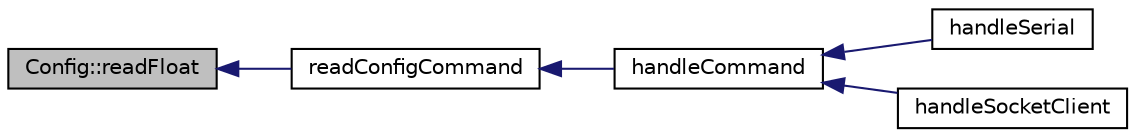 digraph "Config::readFloat"
{
  edge [fontname="Helvetica",fontsize="10",labelfontname="Helvetica",labelfontsize="10"];
  node [fontname="Helvetica",fontsize="10",shape=record];
  rankdir="LR";
  Node30 [label="Config::readFloat",height=0.2,width=0.4,color="black", fillcolor="grey75", style="filled", fontcolor="black"];
  Node30 -> Node31 [dir="back",color="midnightblue",fontsize="10",style="solid",fontname="Helvetica"];
  Node31 [label="readConfigCommand",height=0.2,width=0.4,color="black", fillcolor="white", style="filled",URL="$handle_controls_8cpp.html#a5f7c0cfac98260c9af2fa9dc63b17ac4"];
  Node31 -> Node32 [dir="back",color="midnightblue",fontsize="10",style="solid",fontname="Helvetica"];
  Node32 [label="handleCommand",height=0.2,width=0.4,color="black", fillcolor="white", style="filled",URL="$handle_controls_8h.html#a4acbbcfe3d8e6d51b3b88c436394f69c"];
  Node32 -> Node33 [dir="back",color="midnightblue",fontsize="10",style="solid",fontname="Helvetica"];
  Node33 [label="handleSerial",height=0.2,width=0.4,color="black", fillcolor="white", style="filled",URL="$handle_controls_8h.html#adfe2fbf5c353b826657ce504ad1713ee"];
  Node32 -> Node34 [dir="back",color="midnightblue",fontsize="10",style="solid",fontname="Helvetica"];
  Node34 [label="handleSocketClient",height=0.2,width=0.4,color="black", fillcolor="white", style="filled",URL="$_my_wi_fi_8h.html#ac83abf0f34d8a4da2128e9e70a4f3d41"];
}
